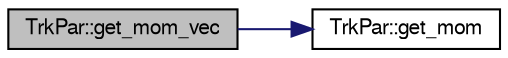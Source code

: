 digraph "TrkPar::get_mom_vec"
{
  bgcolor="transparent";
  edge [fontname="FreeSans",fontsize="10",labelfontname="FreeSans",labelfontsize="10"];
  node [fontname="FreeSans",fontsize="10",shape=record];
  rankdir="LR";
  Node1 [label="TrkPar::get_mom_vec",height=0.2,width=0.4,color="black", fillcolor="grey75", style="filled" fontcolor="black"];
  Node1 -> Node2 [color="midnightblue",fontsize="10",style="solid",fontname="FreeSans"];
  Node2 [label="TrkPar::get_mom",height=0.2,width=0.4,color="black",URL="$d2/d70/classTrkPar.html#a98db9ac6051888eb9bbcb224cca2bcf5"];
}
